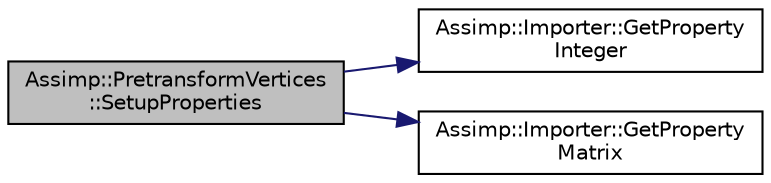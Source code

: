 digraph "Assimp::PretransformVertices::SetupProperties"
{
  edge [fontname="Helvetica",fontsize="10",labelfontname="Helvetica",labelfontsize="10"];
  node [fontname="Helvetica",fontsize="10",shape=record];
  rankdir="LR";
  Node1 [label="Assimp::PretransformVertices\l::SetupProperties",height=0.2,width=0.4,color="black", fillcolor="grey75", style="filled", fontcolor="black"];
  Node1 -> Node2 [color="midnightblue",fontsize="10",style="solid",fontname="Helvetica"];
  Node2 [label="Assimp::Importer::GetProperty\lInteger",height=0.2,width=0.4,color="black", fillcolor="white", style="filled",URL="$class_assimp_1_1_importer.html#afc34fe518a98c945ab8c29728cd8e5b8"];
  Node1 -> Node3 [color="midnightblue",fontsize="10",style="solid",fontname="Helvetica"];
  Node3 [label="Assimp::Importer::GetProperty\lMatrix",height=0.2,width=0.4,color="black", fillcolor="white", style="filled",URL="$class_assimp_1_1_importer.html#ac0f5e67a989356124b7041cb71b003c1"];
}
